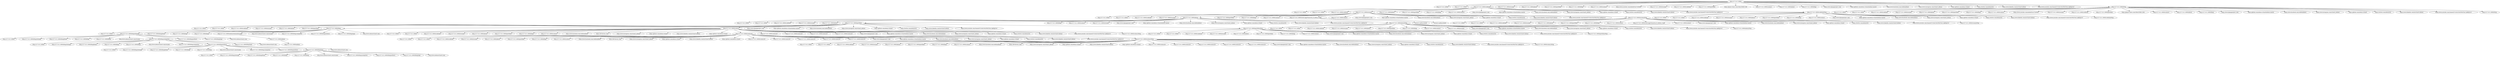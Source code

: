 digraph tree {
    "0x254a90d7cc8" [label="http://127.0.0.1:8000/"];
    "0x254a90411c8" [label="http://127.0.0.1:8000/"];
    "0x254a869f5c8" [label="http://127.0.0.1:8000/"];
    "0x254a90c4e88" [label="http://127.0.0.1:8000/codehub/"];
    "0x254a90d7ac8" [label="http://127.0.0.1:8000/"];
    "0x254a90d79c8" [label="http://127.0.0.1:8000/"];
    "0x254a9073908" [label="http://127.0.0.1:8000/codehub/"];
    "0x254a90f0308" [label="http://127.0.0.1:8000/resume/"];
    "0x254a90f0e48" [label="http://127.0.0.1:8000/"];
    "0x254a90f0bc8" [label="http://127.0.0.1:8000/"];
    "0x254a9105b88" [label="http://127.0.0.1:8000/codehub/"];
    "0x254a90f0048" [label="http://127.0.0.1:8000/resume/"];
    "0x254a90f0908" [label="http://127.0.0.1:8000/about/"];
    "0x254a90f0d48" [label="http://127.0.0.1:8000/"];
    "0x254a9105408" [label="http://127.0.0.1:8000/"];
    "0x254a9105848" [label="http://127.0.0.1:8000/codehub/"];
    "0x254a9112ac8" [label="http://127.0.0.1:8000/resume/"];
    "0x254a9105e08" [label="http://127.0.0.1:8000/about/"];
    "0x254a91059c8" [label="http://127.0.0.1:8000/portfolio/"];
    "0x254a9105288" [label="http://127.0.0.1:8000/"];
    "0x254a9105888" [label="http://127.0.0.1:8000/"];
    "0x254a9105bc8" [label="http://127.0.0.1:8000/codehub/"];
    "0x254a9112a08" [label="http://127.0.0.1:8000/resume/"];
    "0x254a9105108" [label="http://127.0.0.1:8000/about/"];
    "0x254a9112ec8" [label="http://127.0.0.1:8000/portfolio/"];
    "0x254a9112f48" [label="http://127.0.0.1:8000/blog/"];
    "0x254a9112a88" [label="http://127.0.0.1:8000/"];
    "0x254a91123c8" [label="http://127.0.0.1:8000/blog/sitemap/"];
    "0x254a9112648" [label="http://127.0.0.1:8000/"];
    "0x254a9112048" [label="http://127.0.0.1:8000/blog/sitemap/"];
    "0x254a9112b48" [label="http://127.0.0.1:8000/blog/feeds/"];
    "0x254a9112c48" [label="http://127.0.0.1:8000/blog/"];
    "0x254a9116648" [label="http://127.0.0.1:8000/blog/"];
    "0x254a9116c48" [label="http://www.ndemorichard.com/resume/"];
    "0x254a9116f08" [label="http://127.0.0.1:8000/blog/categories/"];
    "0x254a9116b08" [label="http://127.0.0.1:8000/"];
    "0x254a9116748" [label="http://127.0.0.1:8000/blog/sitemap/"];
    "0x254a91166c8" [label="http://127.0.0.1:8000/blog/feeds/"];
    "0x254a9116e88" [label="http://127.0.0.1:8000/blog/"];
    "0x254a9116308" [label="http://127.0.0.1:8000/blog/"];
    "0x254a9116348" [label="http://www.ndemorichard.com/resume/"];
    "0x254a91165c8" [label="http://127.0.0.1:8000/blog/categories/"];
    "0x254a9116dc8" [label="http://127.0.0.1:8000/blog/authors/"];
    "0x254a9105d08" [label="http://127.0.0.1:8000/"];
    "0x254a9116cc8" [label="http://127.0.0.1:8000/blog/sitemap/"];
    "0x254a911b2c8" [label="http://127.0.0.1:8000/blog/feeds/"];
    "0x254a911b848" [label="http://127.0.0.1:8000/blog/"];
    "0x254a9112dc8" [label="http://127.0.0.1:8000/blog/"];
    "0x254a911bbc8" [label="http://www.ndemorichard.com/resume/"];
    "0x254a911b388" [label="http://127.0.0.1:8000/blog/categories/"];
    "0x254a911bac8" [label="http://127.0.0.1:8000/blog/authors/"];
    "0x254a911be88" [label="http://127.0.0.1:8000/blog/tags/"];
    "0x254a911b908" [label="http://127.0.0.1:8000/"];
    "0x254a911ba48" [label="http://127.0.0.1:8000/blog/sitemap/"];
    "0x254a911b608" [label="http://127.0.0.1:8000/blog/feeds/"];
    "0x254a911bb48" [label="http://127.0.0.1:8000/blog/"];
    "0x254a911be48" [label="http://127.0.0.1:8000/blog/"];
    "0x254a911b588" [label="http://www.ndemorichard.com/resume/"];
    "0x254a911b288" [label="http://127.0.0.1:8000/blog/categories/"];
    "0x254a911bb88" [label="http://127.0.0.1:8000/blog/authors/"];
    "0x254a911bd08" [label="http://127.0.0.1:8000/blog/tags/"];
    "0x254a9120648" [label="http://www.ndemorichard.com/"];
    "0x254a911bf08" [label="http://www.ndemorichard.com/"];
    "0x254a911b5c8" [label="http://127.0.0.1:8000/blog/tags/"];
    "0x254a911ba08" [label="http://www.ndemorichard.com/"];
    "0x254a91167c8" [label="http://127.0.0.1:8000/blog/authors/"];
    "0x254a9116fc8" [label="http://127.0.0.1:8000/blog/tags/"];
    "0x254a9116a48" [label="http://www.ndemorichard.com/"];
    "0x254a91120c8" [label="http://127.0.0.1:8000/blog/feeds/"];
    "0x254a9116ec8" [label="http://127.0.0.1:8000/blog/"];
    "0x254a9116d08" [label="http://127.0.0.1:8000/blog/"];
    "0x254a911b0c8" [label="http://127.0.0.1:8000/admin/zinnia/entry/add/"];
    "0x254a9116188" [label="http://127.0.0.1:8000/admin/"];
    "0x254a9116988" [label="http://127.0.0.1:8000/admin/"];
    "0x254a9112f88" [label="http://www.ndemorichard.com/resume/"];
    "0x254a911b488" [label="http://127.0.0.1:8000/blog/categories/"];
    "0x254a9116208" [label="http://127.0.0.1:8000/blog/authors/"];
    "0x254a91162c8" [label="http://127.0.0.1:8000/blog/tags/"];
    "0x254a9116508" [label="http://www.ndemorichard.com/"];
    "0x254a9112e48" [label="http://127.0.0.1:8000/contact/"];
    "0x254a9112408" [label="http://127.0.0.1:8000/"];
    "0x254a9112b88" [label="http://127.0.0.1:8000/"];
    "0x254a9116048" [label="http://127.0.0.1:8000/codehub/"];
    "0x254a9116288" [label="http://127.0.0.1:8000/resume/"];
    "0x254a911b048" [label="http://127.0.0.1:8000/about/"];
    "0x254a911bdc8" [label="http://127.0.0.1:8000/portfolio/"];
    "0x254a911bc88" [label="http://127.0.0.1:8000/blog/"];
    "0x254a911b208" [label="http://127.0.0.1:8000/contact/"];
    "0x254a911b748" [label="https://www.facebook.com/codebomblast/"];
    "0x254a9116488" [label="https://devheroes.club/"];
    "0x254a91169c8" [label="https://www.instagram.com/richard_ndemo/"];
    "0x254a9116788" [label="https://github.com/ndemo-richard"];
    "0x254a91164c8" [label="https://www.linkedin.com/in/richard-ndemo/"];
    "0x254a9116848" [label="https://github.com/ndemo-richard"];
    "0x254a9116908" [label="http://127.0.0.1:8000/contact/#"];
    "0x254a91213c8" [label="http://127.0.0.1:8000/"];
    "0x254a9120948" [label="http://127.0.0.1:8000/"];
    "0x254a9121a88" [label="http://127.0.0.1:8000/codehub/"];
    "0x254a9116a08" [label="http://127.0.0.1:8000/resume/"];
    "0x254a9121c88" [label="http://127.0.0.1:8000/about/"];
    "0x254a9120148" [label="http://127.0.0.1:8000/portfolio/"];
    "0x254a9121a08" [label="http://127.0.0.1:8000/blog/"];
    "0x254a9120508" [label="http://127.0.0.1:8000/contact/"];
    "0x254a9121508" [label="https://www.facebook.com/codebomblast/"];
    "0x254a91206c8" [label="https://devheroes.club/"];
    "0x254a9121bc8" [label="https://www.instagram.com/richard_ndemo/"];
    "0x254a9120548" [label="https://github.com/ndemo-richard"];
    "0x254a9121088" [label="https://www.linkedin.com/in/richard-ndemo/"];
    "0x254a9120288" [label="https://github.com/ndemo-richard"];
    "0x254a9120e88" [label="http://127.0.0.1:8000/contact/#"];
    "0x254a9120608" [label="http://127.0.0.1:8000/contact/#"];
    "0x254a9121f48" [label="http://127.0.0.1:8000/contact/#"];
    "0x254a9120d48" [label="http://127.0.0.1:8000/contact/#"];
    "0x254a9120a08" [label="http://127.0.0.1:8000/contact/#"];
    "0x254a91202c8" [label="https://www.djangoproject.com/"];
    "0x254a9120f88" [label="https://github.com/ndemo-richard/ndemo-master"];
    "0x254a9120048" [label="https://www.facebook.com/codebomblast/"];
    "0x254a9121cc8" [label="https://www.instagram.com/richard_ndemo/"];
    "0x254a9121608" [label="https://github.com/ndemo-richard"];
    "0x254a9121b88" [label="https://twitter.com/ndemorich"];
    "0x254a9121b08" [label="https://www.linkedin.com/in/richard-ndemo/"];
    "0x254a91241c8" [label="https://www.youtube.com/channel/UCeQuUdrzNMcF4ec1ak6ZpUw?"];
    "0x254a9121f88" [label="http://127.0.0.1:8000/contact/#top"];
    "0x254a9120dc8" [label="http://127.0.0.1:8000/"];
    "0x254a9121708" [label="http://127.0.0.1:8000/"];
    "0x254a9121d08" [label="http://127.0.0.1:8000/codehub/"];
    "0x254a9120988" [label="http://127.0.0.1:8000/resume/"];
    "0x254a9121548" [label="http://127.0.0.1:8000/about/"];
    "0x254a91243c8" [label="http://127.0.0.1:8000/portfolio/"];
    "0x254a9124348" [label="http://127.0.0.1:8000/blog/"];
    "0x254a9124808" [label="http://127.0.0.1:8000/contact/"];
    "0x254a9124a88" [label="https://www.facebook.com/codebomblast/"];
    "0x254a9124408" [label="https://devheroes.club/"];
    "0x254a9124688" [label="https://www.instagram.com/richard_ndemo/"];
    "0x254a9124bc8" [label="https://github.com/ndemo-richard"];
    "0x254a9124a48" [label="https://www.linkedin.com/in/richard-ndemo/"];
    "0x254a912c388" [label="https://github.com/ndemo-richard"];
    "0x254a91246c8" [label="http://127.0.0.1:8000/contact/#"];
    "0x254a912c0c8" [label="http://127.0.0.1:8000/contact/#"];
    "0x254a9124ac8" [label="http://127.0.0.1:8000/contact/#"];
    "0x254a912ca48" [label="http://127.0.0.1:8000/contact/#"];
    "0x254a9124448" [label="http://127.0.0.1:8000/contact/#"];
    "0x254a912cb48" [label="https://www.djangoproject.com/"];
    "0x254a9124888" [label="https://github.com/ndemo-richard/ndemo-master"];
    "0x254a912cc08" [label="https://www.facebook.com/codebomblast/"];
    "0x254a9124d48" [label="https://www.instagram.com/richard_ndemo/"];
    "0x254a912c608" [label="https://github.com/ndemo-richard"];
    "0x254a9124188" [label="https://twitter.com/ndemorich"];
    "0x254a9124608" [label="https://www.linkedin.com/in/richard-ndemo/"];
    "0x254a9124108" [label="https://www.youtube.com/channel/UCeQuUdrzNMcF4ec1ak6ZpUw?"];
    "0x254a9124c88" [label="http://127.0.0.1:8000/contact/#top"];
    "0x254a9116808" [label="http://127.0.0.1:8000/contact/#"];
    "0x254a9116948" [label="http://127.0.0.1:8000/contact/#"];
    "0x254a91207c8" [label="http://127.0.0.1:8000/contact/#"];
    "0x254a9121448" [label="http://127.0.0.1:8000/contact/#"];
    "0x254a9120bc8" [label="https://www.djangoproject.com/"];
    "0x254a9120188" [label="https://github.com/ndemo-richard/ndemo-master"];
    "0x254a9120c48" [label="https://www.facebook.com/codebomblast/"];
    "0x254a9120b48" [label="https://www.instagram.com/richard_ndemo/"];
    "0x254a9120ec8" [label="https://github.com/ndemo-richard"];
    "0x254a91205c8" [label="https://twitter.com/ndemorich"];
    "0x254a9120488" [label="https://www.linkedin.com/in/richard-ndemo/"];
    "0x254a9120d08" [label="https://www.youtube.com/channel/UCeQuUdrzNMcF4ec1ak6ZpUw?"];
    "0x254a91203c8" [label="http://127.0.0.1:8000/contact/#top"];
    "0x254a9112108" [label="https://www.djangoproject.com/"];
    "0x254a9105cc8" [label="https://github.com/ndemo-richard/ndemo-master"];
    "0x254a9112748" [label="https://www.facebook.com/codebomblast/"];
    "0x254a9120688" [label="https://www.instagram.com/richard_ndemo/"];
    "0x254a911b408" [label="https://github.com/ndemo-richard"];
    "0x254a91204c8" [label="https://twitter.com/ndemorich"];
    "0x254a9120748" [label="https://www.linkedin.com/in/richard-ndemo/"];
    "0x254a911bc48" [label="https://www.youtube.com/channel/UCeQuUdrzNMcF4ec1ak6ZpUw?"];
    "0x254a911b308" [label="http://127.0.0.1:8000/portfolio/#top"];
    "0x254a9120908" [label="http://127.0.0.1:8000/"];
    "0x254a9120ac8" [label="http://127.0.0.1:8000/"];
    "0x254a9120708" [label="http://127.0.0.1:8000/codehub/"];
    "0x254a9121e48" [label="http://127.0.0.1:8000/resume/"];
    "0x254a9121488" [label="http://127.0.0.1:8000/about/"];
    "0x254a9121a48" [label="http://127.0.0.1:8000/portfolio/"];
    "0x254a9124788" [label="http://127.0.0.1:8000/blog/"];
    "0x254a9120848" [label="http://127.0.0.1:8000/contact/"];
    "0x254a9121e08" [label="https://www.djangoproject.com/"];
    "0x254a9121788" [label="https://github.com/ndemo-richard/ndemo-master"];
    "0x254a9120d88" [label="https://www.facebook.com/codebomblast/"];
    "0x254a91244c8" [label="https://www.instagram.com/richard_ndemo/"];
    "0x254a9124b08" [label="https://github.com/ndemo-richard"];
    "0x254a9124288" [label="https://twitter.com/ndemorich"];
    "0x254a9124c08" [label="https://www.linkedin.com/in/richard-ndemo/"];
    "0x254a91247c8" [label="https://www.youtube.com/channel/UCeQuUdrzNMcF4ec1ak6ZpUw?"];
    "0x254a91240c8" [label="http://127.0.0.1:8000/portfolio/#top"];
    "0x254a9120f08" [label="http://127.0.0.1:8000/blog/"];
    "0x254a9105c08" [label="http://127.0.0.1:8000/contact/"];
    "0x254a9121c48" [label="http://127.0.0.1:8000/resume/"];
    "0x254a91129c8" [label="https://www.djangoproject.com/"];
    "0x254a9121b48" [label="https://github.com/ndemo-richard/ndemo-master"];
    "0x254a9112688" [label="https://www.facebook.com/codebomblast/"];
    "0x254a9121f08" [label="https://www.instagram.com/richard_ndemo/"];
    "0x254a9121288" [label="https://github.com/ndemo-richard"];
    "0x254a9105ac8" [label="https://twitter.com/ndemorich"];
    "0x254a9121d48" [label="https://www.linkedin.com/in/richard-ndemo/"];
    "0x254a9112148" [label="https://www.youtube.com/channel/UCeQuUdrzNMcF4ec1ak6ZpUw?"];
    "0x254a9121888" [label="http://127.0.0.1:8000/about/#top"];
    "0x254a91216c8" [label="http://127.0.0.1:8000/"];
    "0x254a912cf08" [label="http://127.0.0.1:8000/"];
    "0x254a9112848" [label="http://127.0.0.1:8000/codehub/"];
    "0x254a9112a48" [label="http://127.0.0.1:8000/resume/"];
    "0x254a9124d08" [label="http://127.0.0.1:8000/about/"];
    "0x254a9112988" [label="http://127.0.0.1:8000/portfolio/"];
    "0x254a91242c8" [label="http://127.0.0.1:8000/blog/"];
    "0x254a9124748" [label="http://127.0.0.1:8000/contact/"];
    "0x254a9112908" [label="http://127.0.0.1:8000/resume/"];
    "0x254a9124148" [label="https://www.djangoproject.com/"];
    "0x254a9112cc8" [label="https://github.com/ndemo-richard/ndemo-master"];
    "0x254a912c648" [label="https://www.facebook.com/codebomblast/"];
    "0x254a9112e88" [label="https://www.instagram.com/richard_ndemo/"];
    "0x254a912cdc8" [label="https://github.com/ndemo-richard"];
    "0x254a9112488" [label="https://twitter.com/ndemorich"];
    "0x254a912c308" [label="https://www.linkedin.com/in/richard-ndemo/"];
    "0x254a912c408" [label="https://www.youtube.com/channel/UCeQuUdrzNMcF4ec1ak6ZpUw?"];
    "0x254a912c1c8" [label="http://127.0.0.1:8000/about/#top"];
    "0x254a90f0948" [label="http://127.0.0.1:8000/portfolio/"];
    "0x254a9105f88" [label="http://127.0.0.1:8000/blog/"];
    "0x254a91160c8" [label="http://127.0.0.1:8000/contact/"];
    "0x254a91212c8" [label="http://127.0.0.1:8000/static/app/Onyancha_R_ndemo_cv.pdf"];
    "0x254a9112708" [label="resource://pdf.js/web/#"];
    "0x254a9124a08" [label="resource://pdf.js/web/#"];
    "0x254a9124ec8" [label="http://127.0.0.1:8000/contact/"];
    "0x254a9112348" [label="https://www.djangoproject.com/"];
    "0x254a9112608" [label="https://github.com/ndemo-richard/ndemo-master"];
    "0x254a9112208" [label="https://www.facebook.com/codebomblast/"];
    "0x254a9105c88" [label="https://www.instagram.com/richard_ndemo/"];
    "0x254a9121848" [label="https://github.com/ndemo-richard"];
    "0x254a9112588" [label="https://twitter.com/ndemorich"];
    "0x254a9121ac8" [label="https://www.linkedin.com/in/richard-ndemo/"];
    "0x254a9124f08" [label="https://www.youtube.com/channel/UCeQuUdrzNMcF4ec1ak6ZpUw?"];
    "0x254a912cd08" [label="http://127.0.0.1:8000/resume/#top"];
    "0x254a9112808" [label="http://127.0.0.1:8000/"];
    "0x254a9112248" [label="http://127.0.0.1:8000/"];
    "0x254a9112308" [label="http://127.0.0.1:8000/codehub/"];
    "0x254a9112548" [label="http://127.0.0.1:8000/resume/"];
    "0x254a912c588" [label="http://127.0.0.1:8000/about/"];
    "0x254a912c788" [label="http://127.0.0.1:8000/portfolio/"];
    "0x254a912c348" [label="http://127.0.0.1:8000/blog/"];
    "0x254a912c088" [label="http://127.0.0.1:8000/contact/"];
    "0x254a912ce48" [label="http://127.0.0.1:8000/static/app/Onyancha_R_ndemo_cv.pdf"];
    "0x254a912c048" [label="http://127.0.0.1:8000/contact/"];
    "0x254a9112288" [label="https://www.djangoproject.com/"];
    "0x254a9131d48" [label="https://github.com/ndemo-richard/ndemo-master"];
    "0x254a9131048" [label="https://www.facebook.com/codebomblast/"];
    "0x254a9131cc8" [label="https://www.instagram.com/richard_ndemo/"];
    "0x254a9131208" [label="https://github.com/ndemo-richard"];
    "0x254a91311c8" [label="https://twitter.com/ndemorich"];
    "0x254a9131c48" [label="https://www.linkedin.com/in/richard-ndemo/"];
    "0x254a9131648" [label="https://www.youtube.com/channel/UCeQuUdrzNMcF4ec1ak6ZpUw?"];
    "0x254a91319c8" [label="http://127.0.0.1:8000/resume/#top"];
    "0x254a9112188" [label="http://127.0.0.1:8000/about/"];
    "0x254a912c888" [label="http://127.0.0.1:8000/portfolio/"];
    "0x254a90f0a48" [label="http://127.0.0.1:8000/blog/"];
    "0x254a90f0ec8" [label="http://127.0.0.1:8000/contact/"];
    "0x254a9105e88" [label="https://www.djangoproject.com/"];
    "0x254a91127c8" [label="https://github.com/ndemo-richard/ndemo-master"];
    "0x254a9105c48" [label="https://www.facebook.com/codebomblast/"];
    "0x254a912ce88" [label="https://www.instagram.com/richard_ndemo/"];
    "0x254a912cd48" [label="https://github.com/ndemo-richard"];
    "0x254a90f0b08" [label="https://twitter.com/ndemorich"];
    "0x254a90f0488" [label="https://www.linkedin.com/in/richard-ndemo/"];
    "0x254a90f0fc8" [label="https://www.youtube.com/channel/UCeQuUdrzNMcF4ec1ak6ZpUw?"];
    "0x254a9105a48" [label="http://127.0.0.1:8000/codehub/#top"];
    "0x254a912c948" [label="http://127.0.0.1:8000/"];
    "0x254a91050c8" [label="http://127.0.0.1:8000/"];
    "0x254a9105088" [label="http://127.0.0.1:8000/codehub/"];
    "0x254a9105988" [label="http://127.0.0.1:8000/resume/"];
    "0x254a9131788" [label="http://127.0.0.1:8000/about/"];
    "0x254a91310c8" [label="http://127.0.0.1:8000/portfolio/"];
    "0x254a9131a48" [label="http://127.0.0.1:8000/blog/"];
    "0x254a9131a08" [label="http://127.0.0.1:8000/contact/"];
    "0x254a9131e48" [label="https://www.djangoproject.com/"];
    "0x254a9131c88" [label="https://github.com/ndemo-richard/ndemo-master"];
    "0x254a9131748" [label="https://www.facebook.com/codebomblast/"];
    "0x254a9131a88" [label="https://www.instagram.com/richard_ndemo/"];
    "0x254a9136708" [label="https://github.com/ndemo-richard"];
    "0x254a9136fc8" [label="https://twitter.com/ndemorich"];
    "0x254a9136788" [label="https://www.linkedin.com/in/richard-ndemo/"];
    "0x254a91369c8" [label="https://www.youtube.com/channel/UCeQuUdrzNMcF4ec1ak6ZpUw?"];
    "0x254a9136b88" [label="http://127.0.0.1:8000/codehub/#top"];
    "0x254a8dd8f08" [label="http://127.0.0.1:8000/resume/"];
    "0x254a90d74c8" [label="http://127.0.0.1:8000/about/"];
    "0x254a91313c8" [label="http://127.0.0.1:8000/portfolio/"];
    "0x254a90f0c88" [label="http://127.0.0.1:8000/blog/"];
    "0x254a9131808" [label="http://127.0.0.1:8000/contact/"];
    "0x254a9105a88" [label="https://www.youtube.com/embed/Scxs7L0vhZ4"];
    "0x254a90f0d88" [label="http://127.0.0.1:8000/resume/"];
    "0x254a90f0cc8" [label="http://127.0.0.1:8000/codehub/"];
    "0x254a9131488" [label="http://127.0.0.1:8000/portfolio/"];
    "0x254a9131848" [label="https://player.vimeo.com/video/358812209"];
    "0x254a9105548" [label="http://127.0.0.1:8000/contact/"];
    "0x254a9131f08" [label="http://127.0.0.1:8000/about/"];
    "0x254a9131908" [label="http://127.0.0.1:8000/blog/"];
    "0x254a91314c8" [label="https://www.djangoproject.com/"];
    "0x254a90f0388" [label="https://github.com/ndemo-richard/ndemo-master"];
    "0x254a91055c8" [label="https://www.facebook.com/codebomblast/"];
    "0x254a9131148" [label="https://www.instagram.com/richard_ndemo/"];
    "0x254a90f0dc8" [label="https://github.com/ndemo-richard"];
    "0x254a9136b08" [label="https://twitter.com/ndemorich"];
    "0x254a9105648" [label="https://www.linkedin.com/in/richard-ndemo/"];
    "0x254a90f0c08" [label="https://www.youtube.com/channel/UCeQuUdrzNMcF4ec1ak6ZpUw?"];
    "0x254a90f03c8" [label="http://127.0.0.1:8000/#top"];
    "0x254a9105208" [label="http://127.0.0.1:8000/"];
    "0x254a91312c8" [label="http://127.0.0.1:8000/"];
    "0x254a9131348" [label="http://127.0.0.1:8000/codehub/"];
    "0x254a9131f88" [label="http://127.0.0.1:8000/resume/"];
    "0x254a91052c8" [label="http://127.0.0.1:8000/about/"];
    "0x254a9105448" [label="http://127.0.0.1:8000/portfolio/"];
    "0x254a9136b48" [label="http://127.0.0.1:8000/blog/"];
    "0x254a9136608" [label="http://127.0.0.1:8000/contact/"];
    "0x254a91379c8" [label="https://www.youtube.com/embed/Scxs7L0vhZ4"];
    "0x254a9136348" [label="http://127.0.0.1:8000/resume/"];
    "0x254a9137f48" [label="http://127.0.0.1:8000/codehub/"];
    "0x254a9136888" [label="http://127.0.0.1:8000/portfolio/"];
    "0x254a9137748" [label="https://player.vimeo.com/video/358812209"];
    "0x254a9136ac8" [label="http://127.0.0.1:8000/contact/"];
    "0x254a9137648" [label="http://127.0.0.1:8000/about/"];
    "0x254a9136f88" [label="http://127.0.0.1:8000/blog/"];
    "0x254a9137a48" [label="https://www.djangoproject.com/"];
    "0x254a9136bc8" [label="https://github.com/ndemo-richard/ndemo-master"];
    "0x254a91366c8" [label="https://www.facebook.com/codebomblast/"];
    "0x254a9136908" [label="https://www.instagram.com/richard_ndemo/"];
    "0x254a9136c08" [label="https://github.com/ndemo-richard"];
    "0x254a9136508" [label="https://twitter.com/ndemorich"];
    "0x254a9136688" [label="https://www.linkedin.com/in/richard-ndemo/"];
    "0x254a9136dc8" [label="https://www.youtube.com/channel/UCeQuUdrzNMcF4ec1ak6ZpUw?"];
    "0x254a9136a88" [label="http://127.0.0.1:8000/#top"];
    "0x254a90d7cc8" -> "0x254a90411c8";
    "0x254a90d7cc8" -> "0x254a869f5c8";
    "0x254a90d7cc8" -> "0x254a90c4e88";
    "0x254a90d7cc8" -> "0x254a8dd8f08";
    "0x254a90d7cc8" -> "0x254a90d74c8";
    "0x254a90d7cc8" -> "0x254a91313c8";
    "0x254a90d7cc8" -> "0x254a90f0c88";
    "0x254a90d7cc8" -> "0x254a9131808";
    "0x254a90d7cc8" -> "0x254a9105a88";
    "0x254a90d7cc8" -> "0x254a90f0d88";
    "0x254a90d7cc8" -> "0x254a90f0cc8";
    "0x254a90d7cc8" -> "0x254a9131488";
    "0x254a90d7cc8" -> "0x254a9131848";
    "0x254a90d7cc8" -> "0x254a9105548";
    "0x254a90d7cc8" -> "0x254a9131f08";
    "0x254a90d7cc8" -> "0x254a9131908";
    "0x254a90d7cc8" -> "0x254a91314c8";
    "0x254a90d7cc8" -> "0x254a90f0388";
    "0x254a90d7cc8" -> "0x254a91055c8";
    "0x254a90d7cc8" -> "0x254a9131148";
    "0x254a90d7cc8" -> "0x254a90f0dc8";
    "0x254a90d7cc8" -> "0x254a9136b08";
    "0x254a90d7cc8" -> "0x254a9105648";
    "0x254a90d7cc8" -> "0x254a90f0c08";
    "0x254a90d7cc8" -> "0x254a90f03c8";
    "0x254a90c4e88" -> "0x254a90d7ac8";
    "0x254a90c4e88" -> "0x254a90d79c8";
    "0x254a90c4e88" -> "0x254a9073908";
    "0x254a90c4e88" -> "0x254a90f0308";
    "0x254a90c4e88" -> "0x254a9112188";
    "0x254a90c4e88" -> "0x254a912c888";
    "0x254a90c4e88" -> "0x254a90f0a48";
    "0x254a90c4e88" -> "0x254a90f0ec8";
    "0x254a90c4e88" -> "0x254a9105e88";
    "0x254a90c4e88" -> "0x254a91127c8";
    "0x254a90c4e88" -> "0x254a9105c48";
    "0x254a90c4e88" -> "0x254a912ce88";
    "0x254a90c4e88" -> "0x254a912cd48";
    "0x254a90c4e88" -> "0x254a90f0b08";
    "0x254a90c4e88" -> "0x254a90f0488";
    "0x254a90c4e88" -> "0x254a90f0fc8";
    "0x254a90c4e88" -> "0x254a9105a48";
    "0x254a90f0308" -> "0x254a90f0e48";
    "0x254a90f0308" -> "0x254a90f0bc8";
    "0x254a90f0308" -> "0x254a9105b88";
    "0x254a90f0308" -> "0x254a90f0048";
    "0x254a90f0308" -> "0x254a90f0908";
    "0x254a90f0308" -> "0x254a90f0948";
    "0x254a90f0308" -> "0x254a9105f88";
    "0x254a90f0308" -> "0x254a91160c8";
    "0x254a90f0308" -> "0x254a91212c8";
    "0x254a90f0308" -> "0x254a9124ec8";
    "0x254a90f0308" -> "0x254a9112348";
    "0x254a90f0308" -> "0x254a9112608";
    "0x254a90f0308" -> "0x254a9112208";
    "0x254a90f0308" -> "0x254a9105c88";
    "0x254a90f0308" -> "0x254a9121848";
    "0x254a90f0308" -> "0x254a9112588";
    "0x254a90f0308" -> "0x254a9121ac8";
    "0x254a90f0308" -> "0x254a9124f08";
    "0x254a90f0308" -> "0x254a912cd08";
    "0x254a90f0908" -> "0x254a90f0d48";
    "0x254a90f0908" -> "0x254a9105408";
    "0x254a90f0908" -> "0x254a9105848";
    "0x254a90f0908" -> "0x254a9112ac8";
    "0x254a90f0908" -> "0x254a9105e08";
    "0x254a90f0908" -> "0x254a91059c8";
    "0x254a90f0908" -> "0x254a9120f08";
    "0x254a90f0908" -> "0x254a9105c08";
    "0x254a90f0908" -> "0x254a9121c48";
    "0x254a90f0908" -> "0x254a91129c8";
    "0x254a90f0908" -> "0x254a9121b48";
    "0x254a90f0908" -> "0x254a9112688";
    "0x254a90f0908" -> "0x254a9121f08";
    "0x254a90f0908" -> "0x254a9121288";
    "0x254a90f0908" -> "0x254a9105ac8";
    "0x254a90f0908" -> "0x254a9121d48";
    "0x254a90f0908" -> "0x254a9112148";
    "0x254a90f0908" -> "0x254a9121888";
    "0x254a91059c8" -> "0x254a9105288";
    "0x254a91059c8" -> "0x254a9105888";
    "0x254a91059c8" -> "0x254a9105bc8";
    "0x254a91059c8" -> "0x254a9112a08";
    "0x254a91059c8" -> "0x254a9105108";
    "0x254a91059c8" -> "0x254a9112ec8";
    "0x254a91059c8" -> "0x254a9112f48";
    "0x254a91059c8" -> "0x254a9112e48";
    "0x254a91059c8" -> "0x254a9112108";
    "0x254a91059c8" -> "0x254a9105cc8";
    "0x254a91059c8" -> "0x254a9112748";
    "0x254a91059c8" -> "0x254a9120688";
    "0x254a91059c8" -> "0x254a911b408";
    "0x254a91059c8" -> "0x254a91204c8";
    "0x254a91059c8" -> "0x254a9120748";
    "0x254a91059c8" -> "0x254a911bc48";
    "0x254a91059c8" -> "0x254a911b308";
    "0x254a9112f48" -> "0x254a9112a88";
    "0x254a9112f48" -> "0x254a91123c8";
    "0x254a9112f48" -> "0x254a91120c8";
    "0x254a9112f48" -> "0x254a9116ec8";
    "0x254a9112f48" -> "0x254a9116d08";
    "0x254a9112f48" -> "0x254a911b0c8";
    "0x254a9112f48" -> "0x254a9112f88";
    "0x254a9112f48" -> "0x254a911b488";
    "0x254a9112f48" -> "0x254a9116208";
    "0x254a9112f48" -> "0x254a91162c8";
    "0x254a9112f48" -> "0x254a9116508";
    "0x254a91123c8" -> "0x254a9112648";
    "0x254a91123c8" -> "0x254a9112048";
    "0x254a91123c8" -> "0x254a9112b48";
    "0x254a91123c8" -> "0x254a9112c48";
    "0x254a91123c8" -> "0x254a9116648";
    "0x254a91123c8" -> "0x254a9116c48";
    "0x254a91123c8" -> "0x254a9116f08";
    "0x254a91123c8" -> "0x254a91167c8";
    "0x254a91123c8" -> "0x254a9116fc8";
    "0x254a91123c8" -> "0x254a9116a48";
    "0x254a9116f08" -> "0x254a9116b08";
    "0x254a9116f08" -> "0x254a9116748";
    "0x254a9116f08" -> "0x254a91166c8";
    "0x254a9116f08" -> "0x254a9116e88";
    "0x254a9116f08" -> "0x254a9116308";
    "0x254a9116f08" -> "0x254a9116348";
    "0x254a9116f08" -> "0x254a91165c8";
    "0x254a9116f08" -> "0x254a9116dc8";
    "0x254a9116f08" -> "0x254a911b5c8";
    "0x254a9116f08" -> "0x254a911ba08";
    "0x254a9116dc8" -> "0x254a9105d08";
    "0x254a9116dc8" -> "0x254a9116cc8";
    "0x254a9116dc8" -> "0x254a911b2c8";
    "0x254a9116dc8" -> "0x254a911b848";
    "0x254a9116dc8" -> "0x254a9112dc8";
    "0x254a9116dc8" -> "0x254a911bbc8";
    "0x254a9116dc8" -> "0x254a911b388";
    "0x254a9116dc8" -> "0x254a911bac8";
    "0x254a9116dc8" -> "0x254a911be88";
    "0x254a9116dc8" -> "0x254a911bf08";
    "0x254a911be88" -> "0x254a911b908";
    "0x254a911be88" -> "0x254a911ba48";
    "0x254a911be88" -> "0x254a911b608";
    "0x254a911be88" -> "0x254a911bb48";
    "0x254a911be88" -> "0x254a911be48";
    "0x254a911be88" -> "0x254a911b588";
    "0x254a911be88" -> "0x254a911b288";
    "0x254a911be88" -> "0x254a911bb88";
    "0x254a911be88" -> "0x254a911bd08";
    "0x254a911be88" -> "0x254a9120648";
    "0x254a911b0c8" -> "0x254a9116188";
    "0x254a9116188" -> "0x254a9116988";
    "0x254a9112e48" -> "0x254a9112408";
    "0x254a9112e48" -> "0x254a9112b88";
    "0x254a9112e48" -> "0x254a9116048";
    "0x254a9112e48" -> "0x254a9116288";
    "0x254a9112e48" -> "0x254a911b048";
    "0x254a9112e48" -> "0x254a911bdc8";
    "0x254a9112e48" -> "0x254a911bc88";
    "0x254a9112e48" -> "0x254a911b208";
    "0x254a9112e48" -> "0x254a911b748";
    "0x254a9112e48" -> "0x254a9116488";
    "0x254a9112e48" -> "0x254a91169c8";
    "0x254a9112e48" -> "0x254a9116788";
    "0x254a9112e48" -> "0x254a91164c8";
    "0x254a9112e48" -> "0x254a9116848";
    "0x254a9112e48" -> "0x254a9116908";
    "0x254a9112e48" -> "0x254a9116808";
    "0x254a9112e48" -> "0x254a9116948";
    "0x254a9112e48" -> "0x254a91207c8";
    "0x254a9112e48" -> "0x254a9121448";
    "0x254a9112e48" -> "0x254a9120bc8";
    "0x254a9112e48" -> "0x254a9120188";
    "0x254a9112e48" -> "0x254a9120c48";
    "0x254a9112e48" -> "0x254a9120b48";
    "0x254a9112e48" -> "0x254a9120ec8";
    "0x254a9112e48" -> "0x254a91205c8";
    "0x254a9112e48" -> "0x254a9120488";
    "0x254a9112e48" -> "0x254a9120d08";
    "0x254a9112e48" -> "0x254a91203c8";
    "0x254a9116908" -> "0x254a91213c8";
    "0x254a9116908" -> "0x254a9120948";
    "0x254a9116908" -> "0x254a9121a88";
    "0x254a9116908" -> "0x254a9116a08";
    "0x254a9116908" -> "0x254a9121c88";
    "0x254a9116908" -> "0x254a9120148";
    "0x254a9116908" -> "0x254a9121a08";
    "0x254a9116908" -> "0x254a9120508";
    "0x254a9116908" -> "0x254a9121508";
    "0x254a9116908" -> "0x254a91206c8";
    "0x254a9116908" -> "0x254a9121bc8";
    "0x254a9116908" -> "0x254a9120548";
    "0x254a9116908" -> "0x254a9121088";
    "0x254a9116908" -> "0x254a9120288";
    "0x254a9116908" -> "0x254a9120e88";
    "0x254a9116908" -> "0x254a9120608";
    "0x254a9116908" -> "0x254a9121f48";
    "0x254a9116908" -> "0x254a9120d48";
    "0x254a9116908" -> "0x254a9120a08";
    "0x254a9116908" -> "0x254a91202c8";
    "0x254a9116908" -> "0x254a9120f88";
    "0x254a9116908" -> "0x254a9120048";
    "0x254a9116908" -> "0x254a9121cc8";
    "0x254a9116908" -> "0x254a9121608";
    "0x254a9116908" -> "0x254a9121b88";
    "0x254a9116908" -> "0x254a9121b08";
    "0x254a9116908" -> "0x254a91241c8";
    "0x254a9116908" -> "0x254a9121f88";
    "0x254a9121f88" -> "0x254a9120dc8";
    "0x254a9121f88" -> "0x254a9121708";
    "0x254a9121f88" -> "0x254a9121d08";
    "0x254a9121f88" -> "0x254a9120988";
    "0x254a9121f88" -> "0x254a9121548";
    "0x254a9121f88" -> "0x254a91243c8";
    "0x254a9121f88" -> "0x254a9124348";
    "0x254a9121f88" -> "0x254a9124808";
    "0x254a9121f88" -> "0x254a9124a88";
    "0x254a9121f88" -> "0x254a9124408";
    "0x254a9121f88" -> "0x254a9124688";
    "0x254a9121f88" -> "0x254a9124bc8";
    "0x254a9121f88" -> "0x254a9124a48";
    "0x254a9121f88" -> "0x254a912c388";
    "0x254a9121f88" -> "0x254a91246c8";
    "0x254a9121f88" -> "0x254a912c0c8";
    "0x254a9121f88" -> "0x254a9124ac8";
    "0x254a9121f88" -> "0x254a912ca48";
    "0x254a9121f88" -> "0x254a9124448";
    "0x254a9121f88" -> "0x254a912cb48";
    "0x254a9121f88" -> "0x254a9124888";
    "0x254a9121f88" -> "0x254a912cc08";
    "0x254a9121f88" -> "0x254a9124d48";
    "0x254a9121f88" -> "0x254a912c608";
    "0x254a9121f88" -> "0x254a9124188";
    "0x254a9121f88" -> "0x254a9124608";
    "0x254a9121f88" -> "0x254a9124108";
    "0x254a9121f88" -> "0x254a9124c88";
    "0x254a911b308" -> "0x254a9120908";
    "0x254a911b308" -> "0x254a9120ac8";
    "0x254a911b308" -> "0x254a9120708";
    "0x254a911b308" -> "0x254a9121e48";
    "0x254a911b308" -> "0x254a9121488";
    "0x254a911b308" -> "0x254a9121a48";
    "0x254a911b308" -> "0x254a9124788";
    "0x254a911b308" -> "0x254a9120848";
    "0x254a911b308" -> "0x254a9121e08";
    "0x254a911b308" -> "0x254a9121788";
    "0x254a911b308" -> "0x254a9120d88";
    "0x254a911b308" -> "0x254a91244c8";
    "0x254a911b308" -> "0x254a9124b08";
    "0x254a911b308" -> "0x254a9124288";
    "0x254a911b308" -> "0x254a9124c08";
    "0x254a911b308" -> "0x254a91247c8";
    "0x254a911b308" -> "0x254a91240c8";
    "0x254a9121888" -> "0x254a91216c8";
    "0x254a9121888" -> "0x254a912cf08";
    "0x254a9121888" -> "0x254a9112848";
    "0x254a9121888" -> "0x254a9112a48";
    "0x254a9121888" -> "0x254a9124d08";
    "0x254a9121888" -> "0x254a9112988";
    "0x254a9121888" -> "0x254a91242c8";
    "0x254a9121888" -> "0x254a9124748";
    "0x254a9121888" -> "0x254a9112908";
    "0x254a9121888" -> "0x254a9124148";
    "0x254a9121888" -> "0x254a9112cc8";
    "0x254a9121888" -> "0x254a912c648";
    "0x254a9121888" -> "0x254a9112e88";
    "0x254a9121888" -> "0x254a912cdc8";
    "0x254a9121888" -> "0x254a9112488";
    "0x254a9121888" -> "0x254a912c308";
    "0x254a9121888" -> "0x254a912c408";
    "0x254a9121888" -> "0x254a912c1c8";
    "0x254a91212c8" -> "0x254a9112708";
    "0x254a91212c8" -> "0x254a9124a08";
    "0x254a912cd08" -> "0x254a9112808";
    "0x254a912cd08" -> "0x254a9112248";
    "0x254a912cd08" -> "0x254a9112308";
    "0x254a912cd08" -> "0x254a9112548";
    "0x254a912cd08" -> "0x254a912c588";
    "0x254a912cd08" -> "0x254a912c788";
    "0x254a912cd08" -> "0x254a912c348";
    "0x254a912cd08" -> "0x254a912c088";
    "0x254a912cd08" -> "0x254a912ce48";
    "0x254a912cd08" -> "0x254a912c048";
    "0x254a912cd08" -> "0x254a9112288";
    "0x254a912cd08" -> "0x254a9131d48";
    "0x254a912cd08" -> "0x254a9131048";
    "0x254a912cd08" -> "0x254a9131cc8";
    "0x254a912cd08" -> "0x254a9131208";
    "0x254a912cd08" -> "0x254a91311c8";
    "0x254a912cd08" -> "0x254a9131c48";
    "0x254a912cd08" -> "0x254a9131648";
    "0x254a912cd08" -> "0x254a91319c8";
    "0x254a9105a48" -> "0x254a912c948";
    "0x254a9105a48" -> "0x254a91050c8";
    "0x254a9105a48" -> "0x254a9105088";
    "0x254a9105a48" -> "0x254a9105988";
    "0x254a9105a48" -> "0x254a9131788";
    "0x254a9105a48" -> "0x254a91310c8";
    "0x254a9105a48" -> "0x254a9131a48";
    "0x254a9105a48" -> "0x254a9131a08";
    "0x254a9105a48" -> "0x254a9131e48";
    "0x254a9105a48" -> "0x254a9131c88";
    "0x254a9105a48" -> "0x254a9131748";
    "0x254a9105a48" -> "0x254a9131a88";
    "0x254a9105a48" -> "0x254a9136708";
    "0x254a9105a48" -> "0x254a9136fc8";
    "0x254a9105a48" -> "0x254a9136788";
    "0x254a9105a48" -> "0x254a91369c8";
    "0x254a9105a48" -> "0x254a9136b88";
    "0x254a90f03c8" -> "0x254a9105208";
    "0x254a90f03c8" -> "0x254a91312c8";
    "0x254a90f03c8" -> "0x254a9131348";
    "0x254a90f03c8" -> "0x254a9131f88";
    "0x254a90f03c8" -> "0x254a91052c8";
    "0x254a90f03c8" -> "0x254a9105448";
    "0x254a90f03c8" -> "0x254a9136b48";
    "0x254a90f03c8" -> "0x254a9136608";
    "0x254a90f03c8" -> "0x254a91379c8";
    "0x254a90f03c8" -> "0x254a9136348";
    "0x254a90f03c8" -> "0x254a9137f48";
    "0x254a90f03c8" -> "0x254a9136888";
    "0x254a90f03c8" -> "0x254a9137748";
    "0x254a90f03c8" -> "0x254a9136ac8";
    "0x254a90f03c8" -> "0x254a9137648";
    "0x254a90f03c8" -> "0x254a9136f88";
    "0x254a90f03c8" -> "0x254a9137a48";
    "0x254a90f03c8" -> "0x254a9136bc8";
    "0x254a90f03c8" -> "0x254a91366c8";
    "0x254a90f03c8" -> "0x254a9136908";
    "0x254a90f03c8" -> "0x254a9136c08";
    "0x254a90f03c8" -> "0x254a9136508";
    "0x254a90f03c8" -> "0x254a9136688";
    "0x254a90f03c8" -> "0x254a9136dc8";
    "0x254a90f03c8" -> "0x254a9136a88";
}
